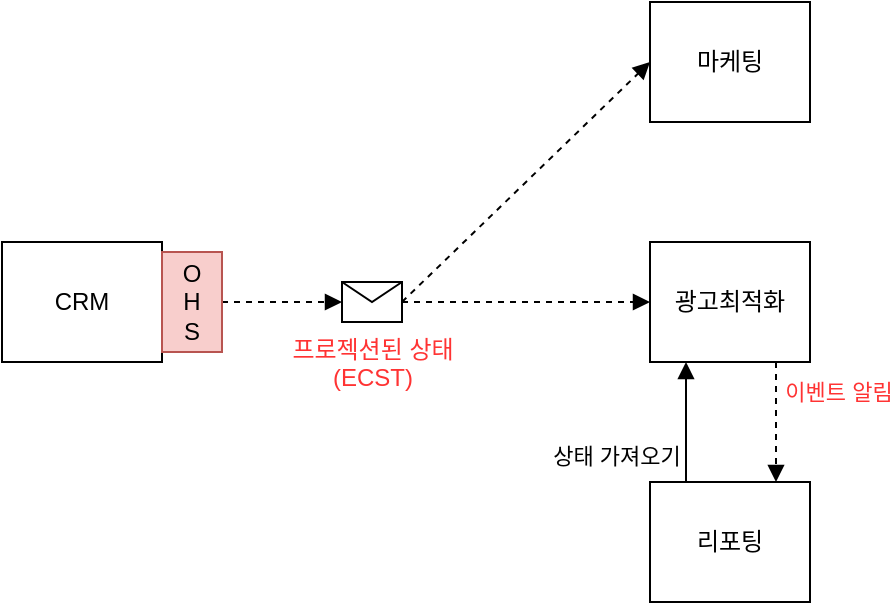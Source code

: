 <mxfile version="26.1.1">
  <diagram name="Page-1" id="9YKoIAe-2FxrpjY9HIqo">
    <mxGraphModel dx="1114" dy="878" grid="1" gridSize="10" guides="1" tooltips="1" connect="1" arrows="1" fold="1" page="1" pageScale="1" pageWidth="827" pageHeight="1169" math="0" shadow="0">
      <root>
        <mxCell id="0" />
        <mxCell id="1" parent="0" />
        <mxCell id="4lu_4X2fyxASa6EUNUo7-2" value="CRM" style="rounded=0;whiteSpace=wrap;html=1;" vertex="1" parent="1">
          <mxGeometry x="50" y="220" width="80" height="60" as="geometry" />
        </mxCell>
        <mxCell id="4lu_4X2fyxASa6EUNUo7-20" value="" style="edgeStyle=orthogonalEdgeStyle;rounded=0;orthogonalLoop=1;jettySize=auto;html=1;endArrow=block;endFill=1;dashed=1;" edge="1" parent="1">
          <mxGeometry relative="1" as="geometry">
            <mxPoint x="437" y="280" as="sourcePoint" />
            <mxPoint x="437" y="340" as="targetPoint" />
          </mxGeometry>
        </mxCell>
        <mxCell id="4lu_4X2fyxASa6EUNUo7-21" value="이벤트 알림" style="edgeLabel;html=1;align=center;verticalAlign=middle;resizable=0;points=[];fontColor=#FF3333;" vertex="1" connectable="0" parent="4lu_4X2fyxASa6EUNUo7-20">
          <mxGeometry x="-0.1" y="-1" relative="1" as="geometry">
            <mxPoint x="32" y="-12" as="offset" />
          </mxGeometry>
        </mxCell>
        <mxCell id="4lu_4X2fyxASa6EUNUo7-3" value="광고최적화" style="rounded=0;whiteSpace=wrap;html=1;" vertex="1" parent="1">
          <mxGeometry x="374" y="220" width="80" height="60" as="geometry" />
        </mxCell>
        <mxCell id="4lu_4X2fyxASa6EUNUo7-4" value="마케팅" style="rounded=0;whiteSpace=wrap;html=1;" vertex="1" parent="1">
          <mxGeometry x="374" y="100" width="80" height="60" as="geometry" />
        </mxCell>
        <mxCell id="4lu_4X2fyxASa6EUNUo7-5" style="edgeStyle=orthogonalEdgeStyle;rounded=0;orthogonalLoop=1;jettySize=auto;html=1;entryX=0.5;entryY=1;entryDx=0;entryDy=0;endArrow=block;endFill=1;" edge="1" parent="1">
          <mxGeometry relative="1" as="geometry">
            <mxPoint x="392" y="340" as="sourcePoint" />
            <mxPoint x="392" y="280" as="targetPoint" />
          </mxGeometry>
        </mxCell>
        <mxCell id="4lu_4X2fyxASa6EUNUo7-6" value="상태 가져오기" style="edgeLabel;html=1;align=center;verticalAlign=middle;resizable=0;points=[];" vertex="1" connectable="0" parent="4lu_4X2fyxASa6EUNUo7-5">
          <mxGeometry y="2" relative="1" as="geometry">
            <mxPoint x="-33" y="17" as="offset" />
          </mxGeometry>
        </mxCell>
        <mxCell id="4lu_4X2fyxASa6EUNUo7-7" value="리포팅" style="rounded=0;whiteSpace=wrap;html=1;" vertex="1" parent="1">
          <mxGeometry x="374" y="340" width="80" height="60" as="geometry" />
        </mxCell>
        <mxCell id="4lu_4X2fyxASa6EUNUo7-8" style="edgeStyle=orthogonalEdgeStyle;rounded=0;orthogonalLoop=1;jettySize=auto;html=1;entryX=0;entryY=0.5;entryDx=0;entryDy=0;dashed=1;endArrow=block;endFill=1;" edge="1" parent="1" source="4lu_4X2fyxASa6EUNUo7-11" target="4lu_4X2fyxASa6EUNUo7-3">
          <mxGeometry relative="1" as="geometry" />
        </mxCell>
        <mxCell id="4lu_4X2fyxASa6EUNUo7-9" style="rounded=0;orthogonalLoop=1;jettySize=auto;html=1;entryX=0;entryY=0.5;entryDx=0;entryDy=0;dashed=1;endArrow=block;endFill=1;exitX=1;exitY=0.5;exitDx=0;exitDy=0;exitPerimeter=0;" edge="1" parent="1" source="4lu_4X2fyxASa6EUNUo7-11" target="4lu_4X2fyxASa6EUNUo7-4">
          <mxGeometry relative="1" as="geometry" />
        </mxCell>
        <mxCell id="4lu_4X2fyxASa6EUNUo7-11" value="&lt;font style=&quot;color: rgb(255, 51, 51);&quot;&gt;프로젝션된 상태&lt;/font&gt;&lt;div&gt;&lt;font style=&quot;color: rgb(255, 51, 51);&quot;&gt;(ECST)&lt;/font&gt;&lt;/div&gt;" style="shape=message;html=1;html=1;outlineConnect=0;labelPosition=center;verticalLabelPosition=bottom;align=center;verticalAlign=top;" vertex="1" parent="1">
          <mxGeometry x="220" y="240" width="30" height="20" as="geometry" />
        </mxCell>
        <mxCell id="4lu_4X2fyxASa6EUNUo7-19" style="edgeStyle=orthogonalEdgeStyle;rounded=0;orthogonalLoop=1;jettySize=auto;html=1;entryX=0;entryY=0.5;entryDx=0;entryDy=0;endArrow=block;endFill=1;dashed=1;" edge="1" parent="1" source="4lu_4X2fyxASa6EUNUo7-18" target="4lu_4X2fyxASa6EUNUo7-11">
          <mxGeometry relative="1" as="geometry" />
        </mxCell>
        <mxCell id="4lu_4X2fyxASa6EUNUo7-18" value="O&lt;div&gt;H&lt;/div&gt;&lt;div&gt;S&lt;/div&gt;" style="rounded=0;whiteSpace=wrap;html=1;fillColor=#f8cecc;strokeColor=#b85450;" vertex="1" parent="1">
          <mxGeometry x="130" y="225" width="30" height="50" as="geometry" />
        </mxCell>
      </root>
    </mxGraphModel>
  </diagram>
</mxfile>
